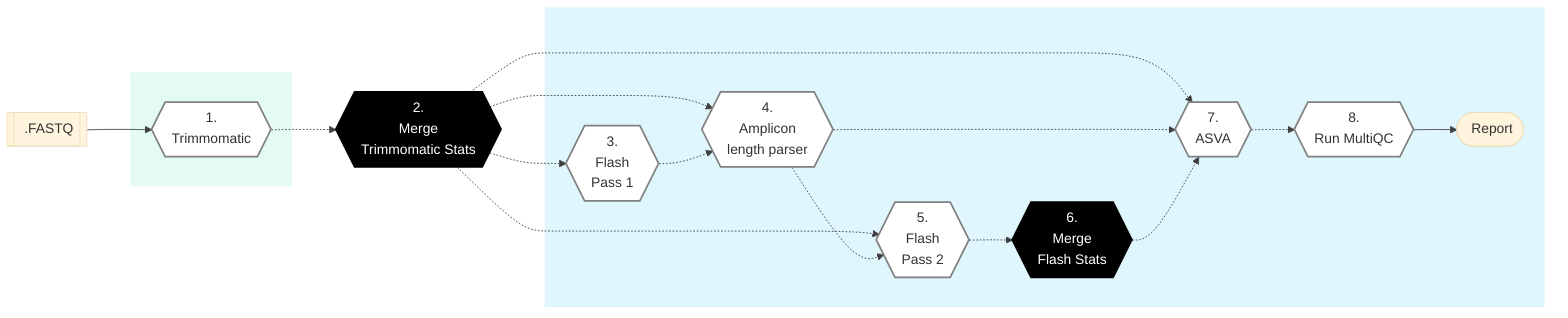 %%{init: {'theme': 'base', 'themeVariables': { 'lineColor': '#404040'}}}%%

        %% GenPipes Schema for Ampliconseq.py
        %% Ref: https://bitbucket.org/mugqic/genpipes/src/master/pipelines/ampliconseq/
        %% Author Shaloo Shalini <shalz@hotmail.com>
        %% -t dada2

        graph LR
        Node1{{ 1.<br/> Trimmomatic }}:::nodefill
        Node2{{ 2.<br/> Merge <br/> Trimmomatic Stats  }}:::nodefillblack
        Node3{{ 3.<br/> Flash <br/> Pass 1 }}:::nodefill
        Node4{{ 4.<br/> Amplicon <br/> length parser }}:::nodefill
        Node5{{ 5.<br/> Flash <br/> Pass 2 }}:::nodefill
        Node6{{ 6.<br/> Merge <br/> Flash Stats }}:::nodefillblack
        Node7{{ 7.<br/> ASVA }}:::nodefill
        Node8{{ 8.<br/> Run MultiQC }}:::nodefill

        Input[[fa:fa-file-archive-o .FASTQ]]
        Output([fa:fa-sticky-note-o Report ])

        Input --> Node1 -.-> Node2
        Node2 -.-> Node3 & Node4 & Node5 & Node7
        Node3 -.-> Node4
        Node4 -.-> Node5 & Node7
        Node5 -.-> Node6 -.-> Node7
        Node7 -.-> Node8 --> Output

        subgraph readSetSteps[" "]
          Node1
        end
        subgraph sampleSetSteps[" "]
          Node3
          Node4
          Node5
          Node6
          Node7
          Node8
          Output
        end

        classDef greenRect fill:#E4FBF4,stroke:white
        class readSetSteps greenRect
        classDef blueRect fill:#DEF6FC,stroke:white
        class sampleSetSteps blueRect
        classDef nodefill fill:#ffffff,stroke:gray,stroke-width:2px
        classDef nodefillblack fill:black,stroke:black,color:white,stroke-width:2px